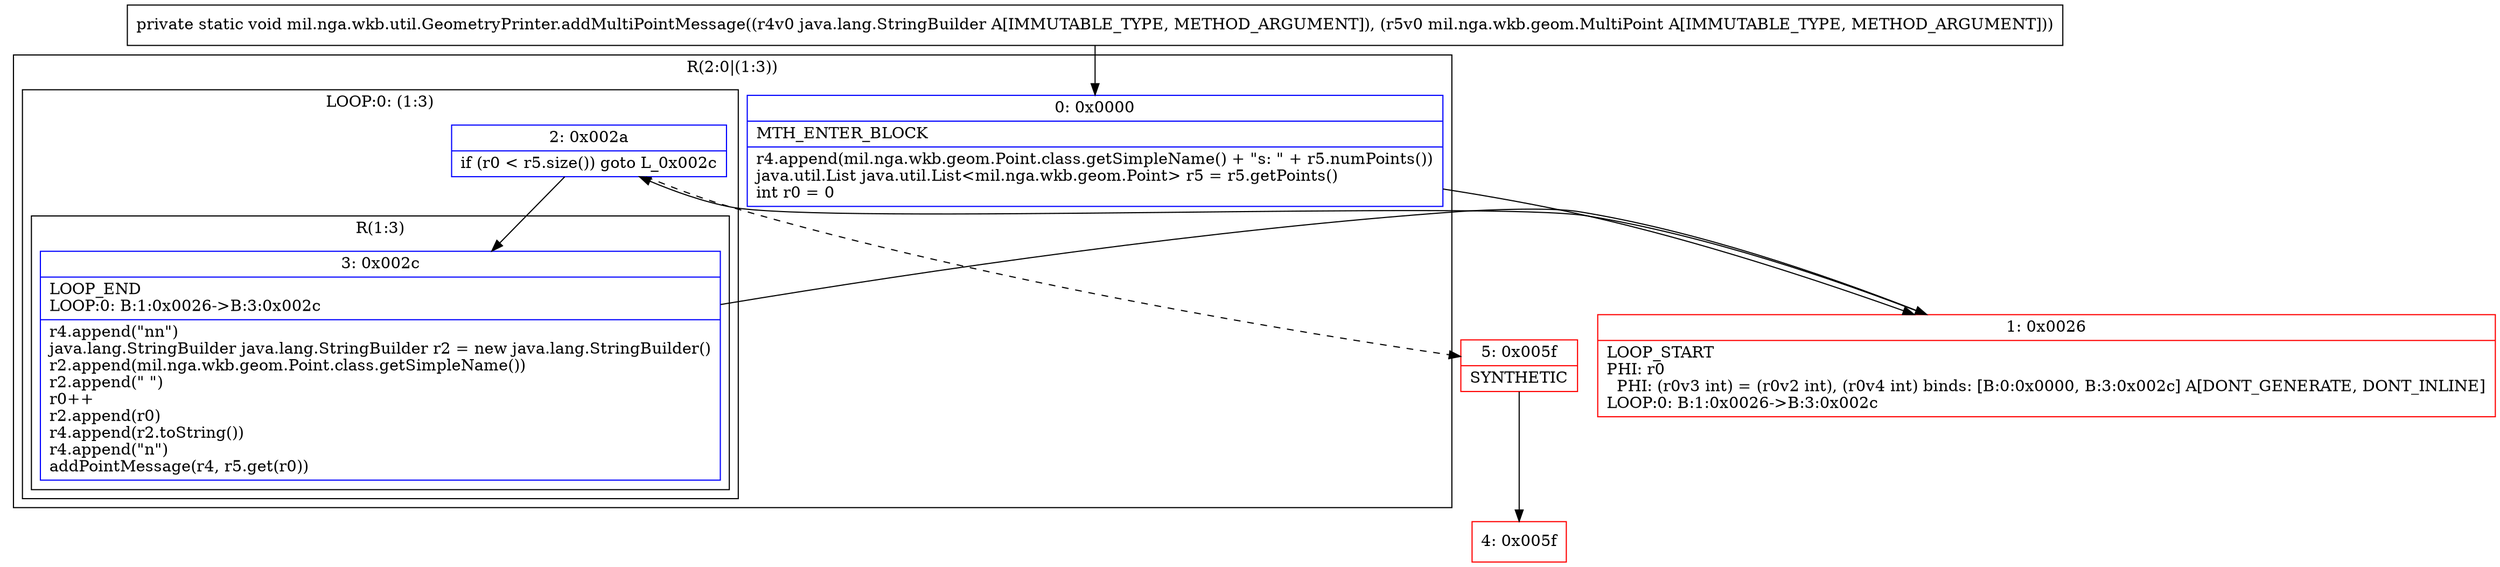 digraph "CFG formil.nga.wkb.util.GeometryPrinter.addMultiPointMessage(Ljava\/lang\/StringBuilder;Lmil\/nga\/wkb\/geom\/MultiPoint;)V" {
subgraph cluster_Region_1887832443 {
label = "R(2:0|(1:3))";
node [shape=record,color=blue];
Node_0 [shape=record,label="{0\:\ 0x0000|MTH_ENTER_BLOCK\l|r4.append(mil.nga.wkb.geom.Point.class.getSimpleName() + \"s: \" + r5.numPoints())\ljava.util.List java.util.List\<mil.nga.wkb.geom.Point\> r5 = r5.getPoints()\lint r0 = 0\l}"];
subgraph cluster_LoopRegion_394887803 {
label = "LOOP:0: (1:3)";
node [shape=record,color=blue];
Node_2 [shape=record,label="{2\:\ 0x002a|if (r0 \< r5.size()) goto L_0x002c\l}"];
subgraph cluster_Region_1335206358 {
label = "R(1:3)";
node [shape=record,color=blue];
Node_3 [shape=record,label="{3\:\ 0x002c|LOOP_END\lLOOP:0: B:1:0x0026\-\>B:3:0x002c\l|r4.append(\"nn\")\ljava.lang.StringBuilder java.lang.StringBuilder r2 = new java.lang.StringBuilder()\lr2.append(mil.nga.wkb.geom.Point.class.getSimpleName())\lr2.append(\" \")\lr0++\lr2.append(r0)\lr4.append(r2.toString())\lr4.append(\"n\")\laddPointMessage(r4, r5.get(r0))\l}"];
}
}
}
Node_1 [shape=record,color=red,label="{1\:\ 0x0026|LOOP_START\lPHI: r0 \l  PHI: (r0v3 int) = (r0v2 int), (r0v4 int) binds: [B:0:0x0000, B:3:0x002c] A[DONT_GENERATE, DONT_INLINE]\lLOOP:0: B:1:0x0026\-\>B:3:0x002c\l}"];
Node_4 [shape=record,color=red,label="{4\:\ 0x005f}"];
Node_5 [shape=record,color=red,label="{5\:\ 0x005f|SYNTHETIC\l}"];
MethodNode[shape=record,label="{private static void mil.nga.wkb.util.GeometryPrinter.addMultiPointMessage((r4v0 java.lang.StringBuilder A[IMMUTABLE_TYPE, METHOD_ARGUMENT]), (r5v0 mil.nga.wkb.geom.MultiPoint A[IMMUTABLE_TYPE, METHOD_ARGUMENT])) }"];
MethodNode -> Node_0;
Node_0 -> Node_1;
Node_2 -> Node_3;
Node_2 -> Node_5[style=dashed];
Node_3 -> Node_1;
Node_1 -> Node_2;
Node_5 -> Node_4;
}

